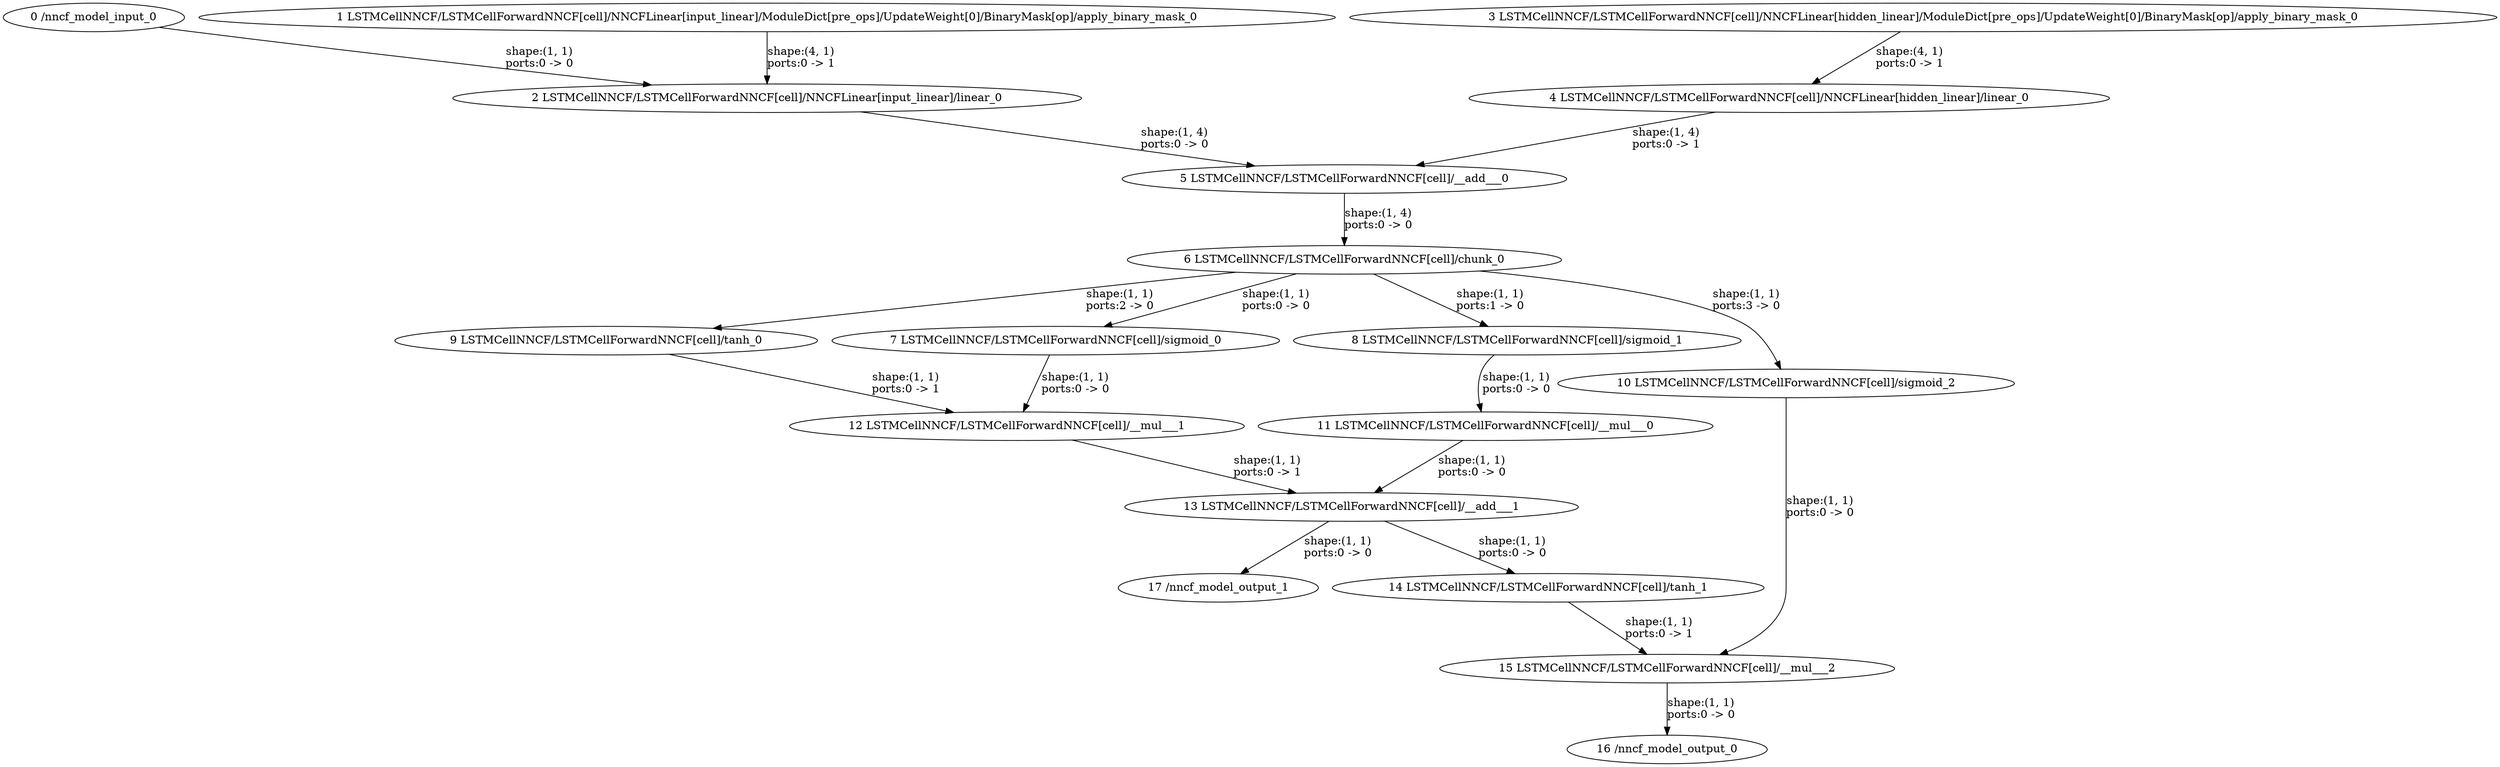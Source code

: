 strict digraph  {
"0 /nncf_model_input_0" [id=0, type=nncf_model_input];
"1 LSTMCellNNCF/LSTMCellForwardNNCF[cell]/NNCFLinear[input_linear]/ModuleDict[pre_ops]/UpdateWeight[0]/BinaryMask[op]/apply_binary_mask_0" [id=1, type=apply_binary_mask];
"2 LSTMCellNNCF/LSTMCellForwardNNCF[cell]/NNCFLinear[input_linear]/linear_0" [id=2, type=linear];
"3 LSTMCellNNCF/LSTMCellForwardNNCF[cell]/NNCFLinear[hidden_linear]/ModuleDict[pre_ops]/UpdateWeight[0]/BinaryMask[op]/apply_binary_mask_0" [id=3, type=apply_binary_mask];
"4 LSTMCellNNCF/LSTMCellForwardNNCF[cell]/NNCFLinear[hidden_linear]/linear_0" [id=4, type=linear];
"5 LSTMCellNNCF/LSTMCellForwardNNCF[cell]/__add___0" [id=5, type=__add__];
"6 LSTMCellNNCF/LSTMCellForwardNNCF[cell]/chunk_0" [id=6, type=chunk];
"7 LSTMCellNNCF/LSTMCellForwardNNCF[cell]/sigmoid_0" [id=7, type=sigmoid];
"8 LSTMCellNNCF/LSTMCellForwardNNCF[cell]/sigmoid_1" [id=8, type=sigmoid];
"9 LSTMCellNNCF/LSTMCellForwardNNCF[cell]/tanh_0" [id=9, type=tanh];
"10 LSTMCellNNCF/LSTMCellForwardNNCF[cell]/sigmoid_2" [id=10, type=sigmoid];
"11 LSTMCellNNCF/LSTMCellForwardNNCF[cell]/__mul___0" [id=11, type=__mul__];
"12 LSTMCellNNCF/LSTMCellForwardNNCF[cell]/__mul___1" [id=12, type=__mul__];
"13 LSTMCellNNCF/LSTMCellForwardNNCF[cell]/__add___1" [id=13, type=__add__];
"14 LSTMCellNNCF/LSTMCellForwardNNCF[cell]/tanh_1" [id=14, type=tanh];
"15 LSTMCellNNCF/LSTMCellForwardNNCF[cell]/__mul___2" [id=15, type=__mul__];
"16 /nncf_model_output_0" [id=16, type=nncf_model_output];
"17 /nncf_model_output_1" [id=17, type=nncf_model_output];
"0 /nncf_model_input_0" -> "2 LSTMCellNNCF/LSTMCellForwardNNCF[cell]/NNCFLinear[input_linear]/linear_0"  [label="shape:(1, 1)\nports:0 -> 0", style=solid];
"1 LSTMCellNNCF/LSTMCellForwardNNCF[cell]/NNCFLinear[input_linear]/ModuleDict[pre_ops]/UpdateWeight[0]/BinaryMask[op]/apply_binary_mask_0" -> "2 LSTMCellNNCF/LSTMCellForwardNNCF[cell]/NNCFLinear[input_linear]/linear_0"  [label="shape:(4, 1)\nports:0 -> 1", style=solid];
"2 LSTMCellNNCF/LSTMCellForwardNNCF[cell]/NNCFLinear[input_linear]/linear_0" -> "5 LSTMCellNNCF/LSTMCellForwardNNCF[cell]/__add___0"  [label="shape:(1, 4)\nports:0 -> 0", style=solid];
"3 LSTMCellNNCF/LSTMCellForwardNNCF[cell]/NNCFLinear[hidden_linear]/ModuleDict[pre_ops]/UpdateWeight[0]/BinaryMask[op]/apply_binary_mask_0" -> "4 LSTMCellNNCF/LSTMCellForwardNNCF[cell]/NNCFLinear[hidden_linear]/linear_0"  [label="shape:(4, 1)\nports:0 -> 1", style=solid];
"4 LSTMCellNNCF/LSTMCellForwardNNCF[cell]/NNCFLinear[hidden_linear]/linear_0" -> "5 LSTMCellNNCF/LSTMCellForwardNNCF[cell]/__add___0"  [label="shape:(1, 4)\nports:0 -> 1", style=solid];
"5 LSTMCellNNCF/LSTMCellForwardNNCF[cell]/__add___0" -> "6 LSTMCellNNCF/LSTMCellForwardNNCF[cell]/chunk_0"  [label="shape:(1, 4)\nports:0 -> 0", style=solid];
"6 LSTMCellNNCF/LSTMCellForwardNNCF[cell]/chunk_0" -> "7 LSTMCellNNCF/LSTMCellForwardNNCF[cell]/sigmoid_0"  [label="shape:(1, 1)\nports:0 -> 0", style=solid];
"6 LSTMCellNNCF/LSTMCellForwardNNCF[cell]/chunk_0" -> "8 LSTMCellNNCF/LSTMCellForwardNNCF[cell]/sigmoid_1"  [label="shape:(1, 1)\nports:1 -> 0", style=solid];
"6 LSTMCellNNCF/LSTMCellForwardNNCF[cell]/chunk_0" -> "9 LSTMCellNNCF/LSTMCellForwardNNCF[cell]/tanh_0"  [label="shape:(1, 1)\nports:2 -> 0", style=solid];
"6 LSTMCellNNCF/LSTMCellForwardNNCF[cell]/chunk_0" -> "10 LSTMCellNNCF/LSTMCellForwardNNCF[cell]/sigmoid_2"  [label="shape:(1, 1)\nports:3 -> 0", style=solid];
"7 LSTMCellNNCF/LSTMCellForwardNNCF[cell]/sigmoid_0" -> "12 LSTMCellNNCF/LSTMCellForwardNNCF[cell]/__mul___1"  [label="shape:(1, 1)\nports:0 -> 0", style=solid];
"8 LSTMCellNNCF/LSTMCellForwardNNCF[cell]/sigmoid_1" -> "11 LSTMCellNNCF/LSTMCellForwardNNCF[cell]/__mul___0"  [label="shape:(1, 1)\nports:0 -> 0", style=solid];
"9 LSTMCellNNCF/LSTMCellForwardNNCF[cell]/tanh_0" -> "12 LSTMCellNNCF/LSTMCellForwardNNCF[cell]/__mul___1"  [label="shape:(1, 1)\nports:0 -> 1", style=solid];
"10 LSTMCellNNCF/LSTMCellForwardNNCF[cell]/sigmoid_2" -> "15 LSTMCellNNCF/LSTMCellForwardNNCF[cell]/__mul___2"  [label="shape:(1, 1)\nports:0 -> 0", style=solid];
"11 LSTMCellNNCF/LSTMCellForwardNNCF[cell]/__mul___0" -> "13 LSTMCellNNCF/LSTMCellForwardNNCF[cell]/__add___1"  [label="shape:(1, 1)\nports:0 -> 0", style=solid];
"12 LSTMCellNNCF/LSTMCellForwardNNCF[cell]/__mul___1" -> "13 LSTMCellNNCF/LSTMCellForwardNNCF[cell]/__add___1"  [label="shape:(1, 1)\nports:0 -> 1", style=solid];
"13 LSTMCellNNCF/LSTMCellForwardNNCF[cell]/__add___1" -> "14 LSTMCellNNCF/LSTMCellForwardNNCF[cell]/tanh_1"  [label="shape:(1, 1)\nports:0 -> 0", style=solid];
"13 LSTMCellNNCF/LSTMCellForwardNNCF[cell]/__add___1" -> "17 /nncf_model_output_1"  [label="shape:(1, 1)\nports:0 -> 0", style=solid];
"14 LSTMCellNNCF/LSTMCellForwardNNCF[cell]/tanh_1" -> "15 LSTMCellNNCF/LSTMCellForwardNNCF[cell]/__mul___2"  [label="shape:(1, 1)\nports:0 -> 1", style=solid];
"15 LSTMCellNNCF/LSTMCellForwardNNCF[cell]/__mul___2" -> "16 /nncf_model_output_0"  [label="shape:(1, 1)\nports:0 -> 0", style=solid];
}
